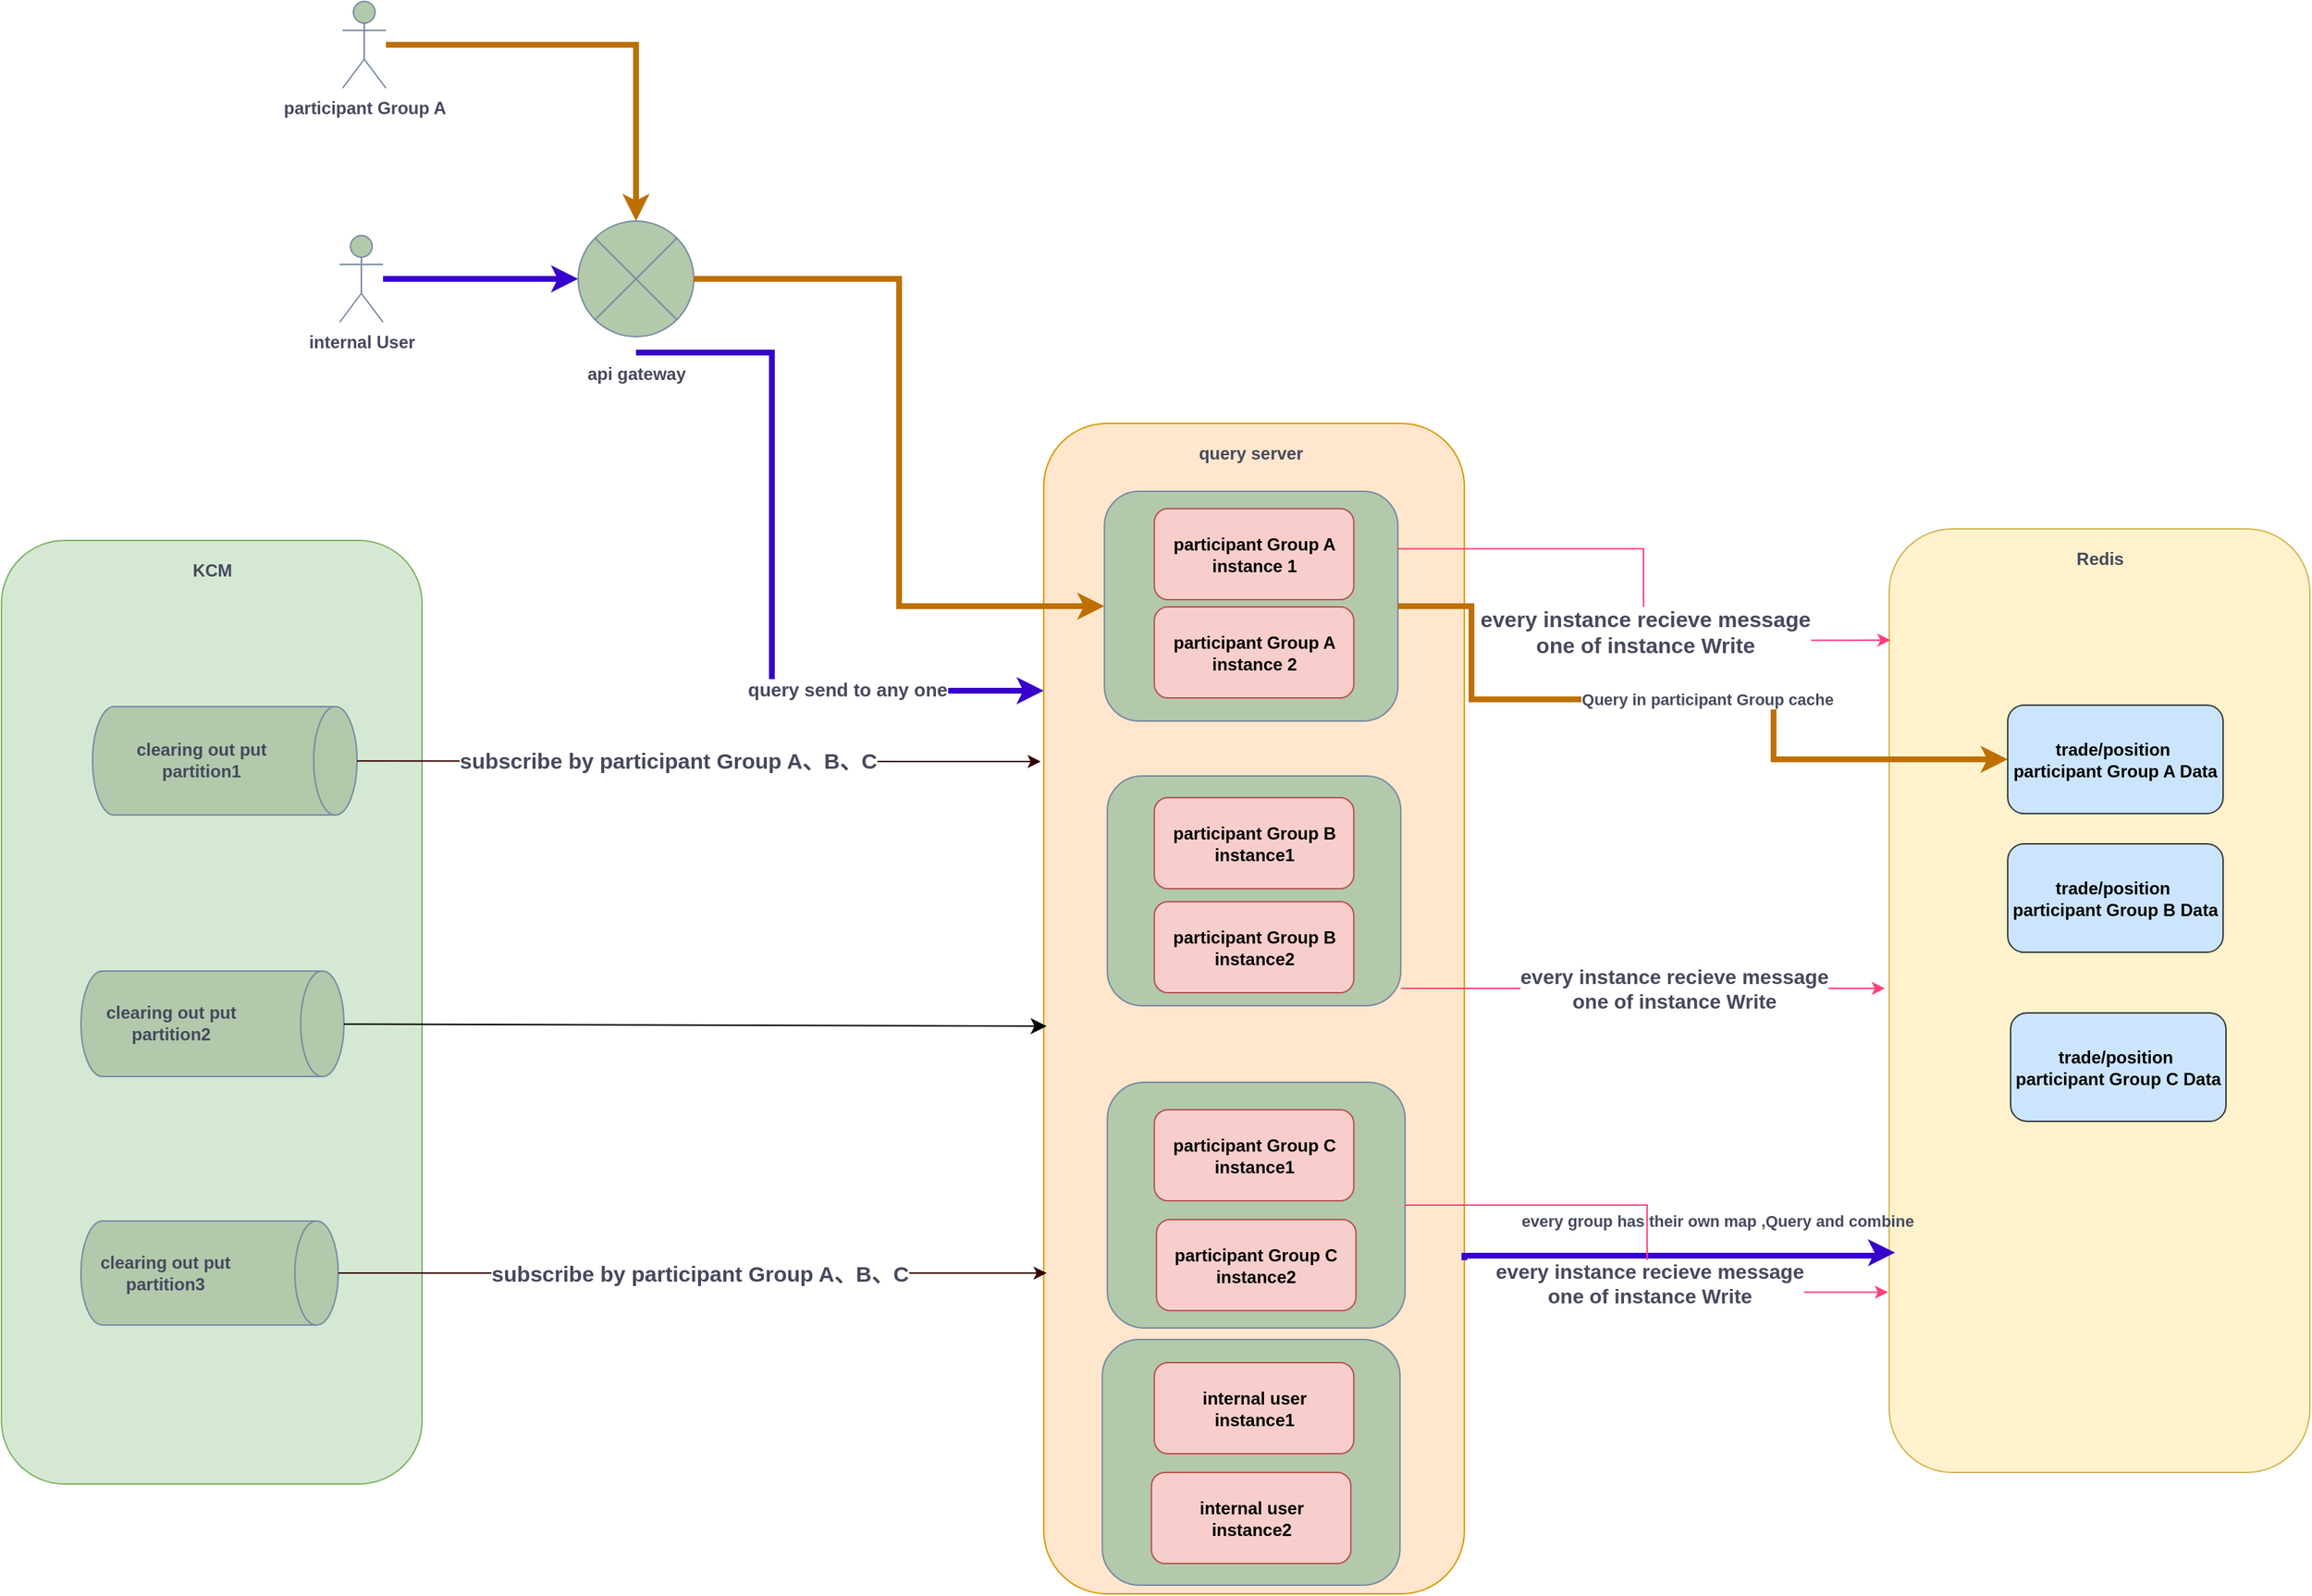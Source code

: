 <mxfile version="24.8.3">
  <diagram name="Copy of recieveKCM" id="2EJsEfAmggMtnAI3iPWr">
    <mxGraphModel dx="1674" dy="2356" grid="0" gridSize="10" guides="1" tooltips="1" connect="1" arrows="1" fold="1" page="0" pageScale="1" pageWidth="850" pageHeight="1100" math="0" shadow="0">
      <root>
        <mxCell id="M6_-3m2SQkEvxoRmAAAT-0" />
        <mxCell id="M6_-3m2SQkEvxoRmAAAT-1" parent="M6_-3m2SQkEvxoRmAAAT-0" />
        <mxCell id="M6_-3m2SQkEvxoRmAAAT-2" value="" style="rounded=1;whiteSpace=wrap;html=1;fillColor=#d5e8d4;strokeColor=#82b366;fontStyle=1" parent="M6_-3m2SQkEvxoRmAAAT-1" vertex="1">
          <mxGeometry x="719" y="-671" width="291" height="653" as="geometry" />
        </mxCell>
        <mxCell id="M6_-3m2SQkEvxoRmAAAT-3" value="KCM" style="text;html=1;align=center;verticalAlign=middle;whiteSpace=wrap;rounded=0;fontColor=#46495D;fontStyle=1" parent="M6_-3m2SQkEvxoRmAAAT-1" vertex="1">
          <mxGeometry x="834.5" y="-665" width="60" height="30" as="geometry" />
        </mxCell>
        <mxCell id="M6_-3m2SQkEvxoRmAAAT-4" value="" style="shape=cylinder3;whiteSpace=wrap;html=1;boundedLbl=1;backgroundOutline=1;size=15;strokeColor=#788AA3;fontColor=#46495D;fillColor=#B2C9AB;rotation=90;fontStyle=1" parent="M6_-3m2SQkEvxoRmAAAT-1" vertex="1">
          <mxGeometry x="836" y="-610" width="75" height="183" as="geometry" />
        </mxCell>
        <mxCell id="M6_-3m2SQkEvxoRmAAAT-5" value="" style="shape=cylinder3;whiteSpace=wrap;html=1;boundedLbl=1;backgroundOutline=1;size=15;strokeColor=#788AA3;fontColor=#46495D;fillColor=#B2C9AB;rotation=90;fontStyle=1" parent="M6_-3m2SQkEvxoRmAAAT-1" vertex="1">
          <mxGeometry x="828.5" y="-427.5" width="73" height="182" as="geometry" />
        </mxCell>
        <mxCell id="M6_-3m2SQkEvxoRmAAAT-6" value="" style="shape=cylinder3;whiteSpace=wrap;html=1;boundedLbl=1;backgroundOutline=1;size=15;strokeColor=#788AA3;fontColor=#46495D;fillColor=#B2C9AB;rotation=90;fontStyle=1" parent="M6_-3m2SQkEvxoRmAAAT-1" vertex="1">
          <mxGeometry x="827" y="-253" width="72" height="178" as="geometry" />
        </mxCell>
        <mxCell id="M6_-3m2SQkEvxoRmAAAT-7" value="&lt;span&gt;clearing out put partition1&lt;/span&gt;" style="text;html=1;align=center;verticalAlign=middle;whiteSpace=wrap;rounded=0;fontColor=#46495D;fontStyle=1" parent="M6_-3m2SQkEvxoRmAAAT-1" vertex="1">
          <mxGeometry x="811" y="-535" width="93" height="31" as="geometry" />
        </mxCell>
        <mxCell id="M6_-3m2SQkEvxoRmAAAT-8" value="&lt;span&gt;clearing out put partition2&lt;/span&gt;" style="text;html=1;align=center;verticalAlign=middle;whiteSpace=wrap;rounded=0;fontColor=#46495D;fontStyle=1" parent="M6_-3m2SQkEvxoRmAAAT-1" vertex="1">
          <mxGeometry x="790" y="-352.5" width="93" height="31" as="geometry" />
        </mxCell>
        <mxCell id="M6_-3m2SQkEvxoRmAAAT-9" value="&lt;span&gt;clearing out put partition3&lt;/span&gt;" style="text;html=1;align=center;verticalAlign=middle;whiteSpace=wrap;rounded=0;fontColor=#46495D;fontStyle=1" parent="M6_-3m2SQkEvxoRmAAAT-1" vertex="1">
          <mxGeometry x="786" y="-179.5" width="93" height="31" as="geometry" />
        </mxCell>
        <mxCell id="M6_-3m2SQkEvxoRmAAAT-10" value="" style="rounded=1;whiteSpace=wrap;html=1;fillColor=#ffe6cc;strokeColor=#d79b00;fontStyle=1" parent="M6_-3m2SQkEvxoRmAAAT-1" vertex="1">
          <mxGeometry x="1440.09" y="-752" width="291" height="810" as="geometry" />
        </mxCell>
        <mxCell id="M6_-3m2SQkEvxoRmAAAT-11" value="query server" style="text;html=1;align=center;verticalAlign=middle;whiteSpace=wrap;rounded=0;fontColor=#46495D;fontStyle=1" parent="M6_-3m2SQkEvxoRmAAAT-1" vertex="1">
          <mxGeometry x="1520.09" y="-746" width="127" height="30" as="geometry" />
        </mxCell>
        <mxCell id="M6_-3m2SQkEvxoRmAAAT-12" style="edgeStyle=orthogonalEdgeStyle;rounded=0;orthogonalLoop=1;jettySize=auto;html=1;entryX=0;entryY=0.5;entryDx=0;entryDy=0;strokeColor=#3700CC;fontColor=#46495D;fillColor=#6a00ff;strokeWidth=4;align=center;verticalAlign=middle;fontFamily=Helvetica;fontSize=11;labelBackgroundColor=default;endArrow=classic;fontStyle=1" parent="M6_-3m2SQkEvxoRmAAAT-1" source="M6_-3m2SQkEvxoRmAAAT-13" target="M6_-3m2SQkEvxoRmAAAT-16" edge="1">
          <mxGeometry relative="1" as="geometry" />
        </mxCell>
        <mxCell id="M6_-3m2SQkEvxoRmAAAT-13" value="internal User" style="shape=umlActor;verticalLabelPosition=bottom;verticalAlign=top;html=1;outlineConnect=0;strokeColor=#788AA3;fontColor=#46495D;fillColor=#B2C9AB;fontStyle=1" parent="M6_-3m2SQkEvxoRmAAAT-1" vertex="1">
          <mxGeometry x="953" y="-882" width="30" height="60" as="geometry" />
        </mxCell>
        <mxCell id="M6_-3m2SQkEvxoRmAAAT-14" style="edgeStyle=orthogonalEdgeStyle;rounded=0;orthogonalLoop=1;jettySize=auto;html=1;strokeColor=#BD7000;fontColor=#46495D;fillColor=#f0a30a;strokeWidth=4;fontStyle=1" parent="M6_-3m2SQkEvxoRmAAAT-1" source="M6_-3m2SQkEvxoRmAAAT-15" target="M6_-3m2SQkEvxoRmAAAT-16" edge="1">
          <mxGeometry relative="1" as="geometry" />
        </mxCell>
        <mxCell id="M6_-3m2SQkEvxoRmAAAT-15" value="participant Group A" style="shape=umlActor;verticalLabelPosition=bottom;verticalAlign=top;html=1;outlineConnect=0;strokeColor=#788AA3;fontColor=#46495D;fillColor=#B2C9AB;fontStyle=1" parent="M6_-3m2SQkEvxoRmAAAT-1" vertex="1">
          <mxGeometry x="955" y="-1044" width="30" height="60" as="geometry" />
        </mxCell>
        <mxCell id="M6_-3m2SQkEvxoRmAAAT-16" value="" style="shape=sumEllipse;perimeter=ellipsePerimeter;whiteSpace=wrap;html=1;backgroundOutline=1;strokeColor=#788AA3;fontColor=#46495D;fillColor=#B2C9AB;fontStyle=1" parent="M6_-3m2SQkEvxoRmAAAT-1" vertex="1">
          <mxGeometry x="1118" y="-892" width="80" height="80" as="geometry" />
        </mxCell>
        <mxCell id="M6_-3m2SQkEvxoRmAAAT-17" value="api gateway" style="text;html=1;align=center;verticalAlign=middle;whiteSpace=wrap;rounded=0;fontColor=#46495D;fontStyle=1" parent="M6_-3m2SQkEvxoRmAAAT-1" vertex="1">
          <mxGeometry x="1098.5" y="-801" width="119" height="30" as="geometry" />
        </mxCell>
        <mxCell id="M6_-3m2SQkEvxoRmAAAT-18" style="edgeStyle=orthogonalEdgeStyle;rounded=0;orthogonalLoop=1;jettySize=auto;html=1;strokeColor=#330000;fontColor=#46495D;fillColor=#B2C9AB;fontStyle=0;entryX=0.007;entryY=0.726;entryDx=0;entryDy=0;entryPerimeter=0;" parent="M6_-3m2SQkEvxoRmAAAT-1" source="M6_-3m2SQkEvxoRmAAAT-6" target="M6_-3m2SQkEvxoRmAAAT-10" edge="1">
          <mxGeometry relative="1" as="geometry">
            <mxPoint x="1462" y="-163" as="targetPoint" />
            <Array as="points" />
          </mxGeometry>
        </mxCell>
        <mxCell id="M6_-3m2SQkEvxoRmAAAT-19" value="&lt;font style=&quot;font-size: 15px;&quot;&gt;subscribe by participant Group A、B、C&lt;/font&gt;" style="edgeLabel;html=1;align=center;verticalAlign=middle;resizable=0;points=[];strokeColor=#788AA3;fontColor=#46495D;fillColor=#B2C9AB;fontStyle=1" parent="M6_-3m2SQkEvxoRmAAAT-18" vertex="1" connectable="0">
          <mxGeometry x="-0.35" y="-2" relative="1" as="geometry">
            <mxPoint x="90" y="-2" as="offset" />
          </mxGeometry>
        </mxCell>
        <mxCell id="M6_-3m2SQkEvxoRmAAAT-20" style="edgeStyle=orthogonalEdgeStyle;rounded=0;orthogonalLoop=1;jettySize=auto;html=1;strokeColor=#330000;fontColor=#46495D;fillColor=#B2C9AB;fontStyle=1;" parent="M6_-3m2SQkEvxoRmAAAT-1" source="M6_-3m2SQkEvxoRmAAAT-4" edge="1">
          <mxGeometry relative="1" as="geometry">
            <mxPoint x="1438" y="-518" as="targetPoint" />
            <Array as="points">
              <mxPoint x="1415" y="-518" />
            </Array>
          </mxGeometry>
        </mxCell>
        <mxCell id="M6_-3m2SQkEvxoRmAAAT-21" value="&lt;span style=&quot;font-size: 15px;&quot;&gt;subscribe by participant Group A、B、C&lt;/span&gt;" style="edgeLabel;html=1;align=center;verticalAlign=middle;resizable=0;points=[];strokeColor=#788AA3;fontColor=#46495D;fillColor=#B2C9AB;fontStyle=1" parent="M6_-3m2SQkEvxoRmAAAT-20" vertex="1" connectable="0">
          <mxGeometry x="-0.408" y="-1" relative="1" as="geometry">
            <mxPoint x="75" y="-2" as="offset" />
          </mxGeometry>
        </mxCell>
        <mxCell id="M6_-3m2SQkEvxoRmAAAT-24" value="" style="rounded=1;whiteSpace=wrap;html=1;fillColor=#fff2cc;strokeColor=#d6b656;fontStyle=1" parent="M6_-3m2SQkEvxoRmAAAT-1" vertex="1">
          <mxGeometry x="2025" y="-679" width="291" height="653" as="geometry" />
        </mxCell>
        <mxCell id="M6_-3m2SQkEvxoRmAAAT-25" value="Redis" style="text;html=1;align=center;verticalAlign=middle;whiteSpace=wrap;rounded=0;fontColor=#46495D;fontStyle=1" parent="M6_-3m2SQkEvxoRmAAAT-1" vertex="1">
          <mxGeometry x="2140.5" y="-673" width="60" height="30" as="geometry" />
        </mxCell>
        <mxCell id="M6_-3m2SQkEvxoRmAAAT-26" value="&lt;span style=&quot;text-wrap: nowrap;&quot;&gt;trade/position&amp;nbsp;&lt;br&gt;&lt;/span&gt;&lt;span style=&quot;text-wrap: nowrap;&quot;&gt;participant Group B Data&lt;/span&gt;&lt;span style=&quot;text-wrap: nowrap;&quot;&gt;&lt;br&gt;&lt;/span&gt;" style="rounded=1;whiteSpace=wrap;html=1;strokeColor=#36393d;fillColor=#cce5ff;fontStyle=1" parent="M6_-3m2SQkEvxoRmAAAT-1" vertex="1">
          <mxGeometry x="2107" y="-461" width="149" height="75" as="geometry" />
        </mxCell>
        <mxCell id="M6_-3m2SQkEvxoRmAAAT-27" style="edgeStyle=orthogonalEdgeStyle;rounded=0;orthogonalLoop=1;jettySize=auto;html=1;strokeColor=#3700CC;fontColor=#46495D;fillColor=#6a00ff;strokeWidth=4;align=center;verticalAlign=middle;fontFamily=Helvetica;fontSize=11;labelBackgroundColor=default;endArrow=classic;exitX=0.5;exitY=0;exitDx=0;exitDy=0;fontStyle=1" parent="M6_-3m2SQkEvxoRmAAAT-1" source="M6_-3m2SQkEvxoRmAAAT-17" target="M6_-3m2SQkEvxoRmAAAT-10" edge="1">
          <mxGeometry relative="1" as="geometry">
            <mxPoint x="1177" y="-593" as="sourcePoint" />
            <mxPoint x="1331" y="-421" as="targetPoint" />
            <Array as="points">
              <mxPoint x="1252" y="-801" />
              <mxPoint x="1252" y="-567" />
            </Array>
          </mxGeometry>
        </mxCell>
        <mxCell id="M6_-3m2SQkEvxoRmAAAT-28" value="" style="edgeLabel;html=1;align=center;verticalAlign=middle;resizable=0;points=[];strokeColor=#788AA3;fontColor=#46495D;fillColor=#B2C9AB;fontStyle=1" parent="M6_-3m2SQkEvxoRmAAAT-27" vertex="1" connectable="0">
          <mxGeometry x="0.451" y="1" relative="1" as="geometry">
            <mxPoint as="offset" />
          </mxGeometry>
        </mxCell>
        <mxCell id="M6_-3m2SQkEvxoRmAAAT-29" value="&lt;font style=&quot;font-size: 13px;&quot;&gt;query send to any one&lt;/font&gt;" style="edgeLabel;html=1;align=center;verticalAlign=middle;resizable=0;points=[];strokeColor=#788AA3;fontColor=#46495D;fillColor=#B2C9AB;fontStyle=1" parent="M6_-3m2SQkEvxoRmAAAT-27" vertex="1" connectable="0">
          <mxGeometry x="0.473" y="1" relative="1" as="geometry">
            <mxPoint as="offset" />
          </mxGeometry>
        </mxCell>
        <mxCell id="M6_-3m2SQkEvxoRmAAAT-30" value="" style="rounded=1;whiteSpace=wrap;html=1;strokeColor=#788AA3;fontColor=#46495D;fillColor=#B2C9AB;fontStyle=1" parent="M6_-3m2SQkEvxoRmAAAT-1" vertex="1">
          <mxGeometry x="1484.09" y="-296" width="206" height="170" as="geometry" />
        </mxCell>
        <mxCell id="M6_-3m2SQkEvxoRmAAAT-31" value="&lt;span style=&quot;text-wrap: nowrap;&quot;&gt;participant Group C&lt;br&gt;instance1&lt;/span&gt;" style="rounded=1;whiteSpace=wrap;html=1;strokeColor=#b85450;fillColor=#f8cecc;fontStyle=1" parent="M6_-3m2SQkEvxoRmAAAT-1" vertex="1">
          <mxGeometry x="1516.59" y="-277" width="138" height="63" as="geometry" />
        </mxCell>
        <mxCell id="M6_-3m2SQkEvxoRmAAAT-32" value="&lt;span style=&quot;text-wrap: nowrap;&quot;&gt;participant Group C&lt;/span&gt;&lt;br style=&quot;text-wrap: nowrap;&quot;&gt;&lt;span style=&quot;text-wrap: nowrap;&quot;&gt;instance2&lt;/span&gt;" style="rounded=1;whiteSpace=wrap;html=1;strokeColor=#b85450;fillColor=#f8cecc;fontStyle=1" parent="M6_-3m2SQkEvxoRmAAAT-1" vertex="1">
          <mxGeometry x="1518.09" y="-201" width="138" height="63" as="geometry" />
        </mxCell>
        <mxCell id="M6_-3m2SQkEvxoRmAAAT-33" style="edgeStyle=orthogonalEdgeStyle;rounded=0;orthogonalLoop=1;jettySize=auto;html=1;strokeColor=#FF4079;fontColor=#46495D;fillColor=#ffff88;fontStyle=1" parent="M6_-3m2SQkEvxoRmAAAT-1" source="M6_-3m2SQkEvxoRmAAAT-35" edge="1">
          <mxGeometry relative="1" as="geometry">
            <mxPoint x="2022" y="-361" as="targetPoint" />
            <Array as="points">
              <mxPoint x="2014" y="-361" />
              <mxPoint x="2014" y="-361" />
            </Array>
          </mxGeometry>
        </mxCell>
        <mxCell id="M6_-3m2SQkEvxoRmAAAT-34" value="&lt;font style=&quot;font-size: 14px;&quot;&gt;every instance recieve message&lt;br&gt;one of instance Write&lt;/font&gt;" style="edgeLabel;html=1;align=center;verticalAlign=middle;resizable=0;points=[];strokeColor=#788AA3;fontColor=#46495D;fillColor=#B2C9AB;fontStyle=1" parent="M6_-3m2SQkEvxoRmAAAT-33" vertex="1" connectable="0">
          <mxGeometry x="0.12" relative="1" as="geometry">
            <mxPoint x="1" as="offset" />
          </mxGeometry>
        </mxCell>
        <mxCell id="M6_-3m2SQkEvxoRmAAAT-35" value="" style="rounded=1;whiteSpace=wrap;html=1;strokeColor=#788AA3;fontColor=#46495D;fillColor=#B2C9AB;fontStyle=1" parent="M6_-3m2SQkEvxoRmAAAT-1" vertex="1">
          <mxGeometry x="1484.09" y="-508" width="203" height="159" as="geometry" />
        </mxCell>
        <mxCell id="M6_-3m2SQkEvxoRmAAAT-36" value="&lt;span style=&quot;text-wrap: nowrap;&quot;&gt;participant Group B&lt;/span&gt;&lt;div&gt;&lt;span style=&quot;text-wrap: nowrap;&quot;&gt;instance1&lt;/span&gt;&lt;/div&gt;" style="rounded=1;whiteSpace=wrap;html=1;strokeColor=#b85450;fillColor=#f8cecc;fontStyle=1" parent="M6_-3m2SQkEvxoRmAAAT-1" vertex="1">
          <mxGeometry x="1516.59" y="-493" width="138" height="63" as="geometry" />
        </mxCell>
        <mxCell id="M6_-3m2SQkEvxoRmAAAT-37" value="&lt;span style=&quot;text-wrap: nowrap;&quot;&gt;participant Group B&lt;/span&gt;&lt;div&gt;&lt;span style=&quot;text-wrap: nowrap;&quot;&gt;instance2&lt;/span&gt;&lt;/div&gt;" style="rounded=1;whiteSpace=wrap;html=1;strokeColor=#b85450;fillColor=#f8cecc;fontStyle=1" parent="M6_-3m2SQkEvxoRmAAAT-1" vertex="1">
          <mxGeometry x="1516.59" y="-421" width="138" height="63" as="geometry" />
        </mxCell>
        <mxCell id="M6_-3m2SQkEvxoRmAAAT-38" value="" style="rounded=1;whiteSpace=wrap;html=1;strokeColor=#788AA3;fontColor=#46495D;fillColor=#B2C9AB;fontStyle=1" parent="M6_-3m2SQkEvxoRmAAAT-1" vertex="1">
          <mxGeometry x="1482.09" y="-705" width="203" height="159" as="geometry" />
        </mxCell>
        <mxCell id="M6_-3m2SQkEvxoRmAAAT-39" value="&lt;span style=&quot;text-wrap: nowrap;&quot;&gt;participant Group A&lt;/span&gt;&lt;br style=&quot;text-wrap: nowrap;&quot;&gt;&lt;span style=&quot;text-wrap: nowrap;&quot;&gt;instance 1&lt;/span&gt;" style="rounded=1;whiteSpace=wrap;html=1;strokeColor=#b85450;fillColor=#f8cecc;fontStyle=1" parent="M6_-3m2SQkEvxoRmAAAT-1" vertex="1">
          <mxGeometry x="1516.59" y="-693" width="138" height="63" as="geometry" />
        </mxCell>
        <mxCell id="M6_-3m2SQkEvxoRmAAAT-40" value="&lt;span style=&quot;text-wrap: nowrap;&quot;&gt;participant Group A&lt;br&gt;instance 2&lt;/span&gt;" style="rounded=1;whiteSpace=wrap;html=1;strokeColor=#b85450;fillColor=#f8cecc;fontStyle=1" parent="M6_-3m2SQkEvxoRmAAAT-1" vertex="1">
          <mxGeometry x="1516.59" y="-625" width="138" height="63" as="geometry" />
        </mxCell>
        <mxCell id="M6_-3m2SQkEvxoRmAAAT-41" style="edgeStyle=orthogonalEdgeStyle;rounded=0;orthogonalLoop=1;jettySize=auto;html=1;strokeColor=#BD7000;fontColor=#46495D;fillColor=#f0a30a;strokeWidth=4;exitX=1;exitY=0.5;exitDx=0;exitDy=0;entryX=0;entryY=0.5;entryDx=0;entryDy=0;fontStyle=1" parent="M6_-3m2SQkEvxoRmAAAT-1" source="M6_-3m2SQkEvxoRmAAAT-16" target="M6_-3m2SQkEvxoRmAAAT-38" edge="1">
          <mxGeometry relative="1" as="geometry">
            <mxPoint x="1089" y="-882" as="sourcePoint" />
            <mxPoint x="1262" y="-760" as="targetPoint" />
          </mxGeometry>
        </mxCell>
        <mxCell id="M6_-3m2SQkEvxoRmAAAT-42" style="edgeStyle=orthogonalEdgeStyle;rounded=0;orthogonalLoop=1;jettySize=auto;html=1;strokeColor=#BD7000;fontColor=#46495D;fillColor=#f0a30a;strokeWidth=4;exitX=1;exitY=0.5;exitDx=0;exitDy=0;fontStyle=1;entryX=0;entryY=0.5;entryDx=0;entryDy=0;" parent="M6_-3m2SQkEvxoRmAAAT-1" source="M6_-3m2SQkEvxoRmAAAT-38" target="M6_-3m2SQkEvxoRmAAAT-52" edge="1">
          <mxGeometry relative="1" as="geometry">
            <mxPoint x="1302" y="-720" as="sourcePoint" />
            <mxPoint x="2030" y="-561" as="targetPoint" />
            <Array as="points">
              <mxPoint x="1736" y="-561" />
              <mxPoint x="1945" y="-561" />
              <mxPoint x="1945" y="-519" />
            </Array>
          </mxGeometry>
        </mxCell>
        <mxCell id="M6_-3m2SQkEvxoRmAAAT-43" value="Query in participant Group cache" style="edgeLabel;html=1;align=center;verticalAlign=middle;resizable=0;points=[];strokeColor=#788AA3;fontColor=#46495D;fillColor=#B2C9AB;fontStyle=1" parent="M6_-3m2SQkEvxoRmAAAT-42" vertex="1" connectable="0">
          <mxGeometry x="0.053" relative="1" as="geometry">
            <mxPoint as="offset" />
          </mxGeometry>
        </mxCell>
        <mxCell id="M6_-3m2SQkEvxoRmAAAT-44" style="edgeStyle=orthogonalEdgeStyle;rounded=0;orthogonalLoop=1;jettySize=auto;html=1;entryX=0.014;entryY=0.767;entryDx=0;entryDy=0;strokeColor=#3700CC;fontColor=#46495D;fillColor=#6a00ff;strokeWidth=4;align=center;verticalAlign=middle;fontFamily=Helvetica;fontSize=11;labelBackgroundColor=default;endArrow=classic;entryPerimeter=0;fontStyle=1;exitX=1;exitY=0.715;exitDx=0;exitDy=0;exitPerimeter=0;" parent="M6_-3m2SQkEvxoRmAAAT-1" source="M6_-3m2SQkEvxoRmAAAT-10" target="M6_-3m2SQkEvxoRmAAAT-24" edge="1">
          <mxGeometry relative="1" as="geometry">
            <mxPoint x="1788" y="-176" as="sourcePoint" />
            <mxPoint x="1967" y="-178" as="targetPoint" />
            <Array as="points">
              <mxPoint x="1731" y="-176" />
              <mxPoint x="2017" y="-176" />
              <mxPoint x="2017" y="-178" />
            </Array>
          </mxGeometry>
        </mxCell>
        <mxCell id="M6_-3m2SQkEvxoRmAAAT-45" value="" style="edgeLabel;html=1;align=center;verticalAlign=middle;resizable=0;points=[];strokeColor=#788AA3;fontColor=#46495D;fillColor=#B2C9AB;fontStyle=1" parent="M6_-3m2SQkEvxoRmAAAT-44" vertex="1" connectable="0">
          <mxGeometry x="-0.129" relative="1" as="geometry">
            <mxPoint x="-1" as="offset" />
          </mxGeometry>
        </mxCell>
        <mxCell id="M6_-3m2SQkEvxoRmAAAT-46" style="edgeStyle=orthogonalEdgeStyle;rounded=0;orthogonalLoop=1;jettySize=auto;html=1;entryX=-0.003;entryY=0.809;entryDx=0;entryDy=0;strokeColor=#FF4079;fontColor=#46495D;fillColor=#ffff88;exitX=1;exitY=0.5;exitDx=0;exitDy=0;entryPerimeter=0;fontStyle=1" parent="M6_-3m2SQkEvxoRmAAAT-1" source="M6_-3m2SQkEvxoRmAAAT-30" target="M6_-3m2SQkEvxoRmAAAT-24" edge="1">
          <mxGeometry relative="1" as="geometry">
            <mxPoint x="1748" y="-351" as="sourcePoint" />
            <mxPoint x="2035" y="-506" as="targetPoint" />
          </mxGeometry>
        </mxCell>
        <mxCell id="M6_-3m2SQkEvxoRmAAAT-47" value="&lt;font style=&quot;font-size: 14px;&quot;&gt;every instance recieve message&lt;br&gt;one of instance Write&lt;/font&gt;" style="edgeLabel;html=1;align=center;verticalAlign=middle;resizable=0;points=[];strokeColor=#788AA3;fontColor=#46495D;fillColor=#B2C9AB;fontStyle=1" parent="M6_-3m2SQkEvxoRmAAAT-46" vertex="1" connectable="0">
          <mxGeometry x="0.12" relative="1" as="geometry">
            <mxPoint x="1" as="offset" />
          </mxGeometry>
        </mxCell>
        <mxCell id="M6_-3m2SQkEvxoRmAAAT-48" style="edgeStyle=orthogonalEdgeStyle;rounded=0;orthogonalLoop=1;jettySize=auto;html=1;entryX=0.003;entryY=0.118;entryDx=0;entryDy=0;strokeColor=#FF4079;fontColor=#46495D;fillColor=#ffff88;exitX=1;exitY=0.25;exitDx=0;exitDy=0;entryPerimeter=0;fontStyle=1" parent="M6_-3m2SQkEvxoRmAAAT-1" source="M6_-3m2SQkEvxoRmAAAT-38" target="M6_-3m2SQkEvxoRmAAAT-24" edge="1">
          <mxGeometry relative="1" as="geometry">
            <mxPoint x="1748" y="-351" as="sourcePoint" />
            <mxPoint x="2035" y="-506" as="targetPoint" />
          </mxGeometry>
        </mxCell>
        <mxCell id="M6_-3m2SQkEvxoRmAAAT-49" value="&lt;font style=&quot;font-size: 15px;&quot;&gt;every instance recieve message&lt;br&gt;one of instance Write&lt;/font&gt;" style="edgeLabel;html=1;align=center;verticalAlign=middle;resizable=0;points=[];strokeColor=#788AA3;fontColor=#46495D;fillColor=#B2C9AB;fontStyle=1" parent="M6_-3m2SQkEvxoRmAAAT-48" vertex="1" connectable="0">
          <mxGeometry x="0.12" relative="1" as="geometry">
            <mxPoint x="1" as="offset" />
          </mxGeometry>
        </mxCell>
        <mxCell id="M6_-3m2SQkEvxoRmAAAT-50" value="&lt;span style=&quot;font-size: 11px;&quot;&gt;every group has their own map ,Query and combine&lt;/span&gt;" style="text;html=1;align=center;verticalAlign=middle;resizable=0;points=[];autosize=1;strokeColor=none;fillColor=none;fontColor=#46495D;fontStyle=1" parent="M6_-3m2SQkEvxoRmAAAT-1" vertex="1">
          <mxGeometry x="1770" y="-213" width="271" height="26" as="geometry" />
        </mxCell>
        <mxCell id="M6_-3m2SQkEvxoRmAAAT-52" value="&lt;span style=&quot;text-wrap: nowrap;&quot;&gt;trade/position&amp;nbsp;&lt;br&gt;participant Group A Data&lt;/span&gt;" style="rounded=1;whiteSpace=wrap;html=1;strokeColor=#36393d;fillColor=#cce5ff;fontStyle=1" parent="M6_-3m2SQkEvxoRmAAAT-1" vertex="1">
          <mxGeometry x="2107" y="-557" width="149" height="75" as="geometry" />
        </mxCell>
        <mxCell id="M6_-3m2SQkEvxoRmAAAT-53" value="&lt;span style=&quot;text-wrap: nowrap;&quot;&gt;trade/position&amp;nbsp;&lt;br&gt;&lt;/span&gt;&lt;span style=&quot;text-wrap: nowrap;&quot;&gt;participant Group C Data&lt;/span&gt;&lt;span style=&quot;text-wrap: nowrap;&quot;&gt;&lt;br&gt;&lt;/span&gt;" style="rounded=1;whiteSpace=wrap;html=1;strokeColor=#36393d;fillColor=#cce5ff;fontStyle=1" parent="M6_-3m2SQkEvxoRmAAAT-1" vertex="1">
          <mxGeometry x="2109" y="-344" width="149" height="75" as="geometry" />
        </mxCell>
        <mxCell id="M6_-3m2SQkEvxoRmAAAT-54" value="" style="rounded=1;whiteSpace=wrap;html=1;strokeColor=#788AA3;fontColor=#46495D;fillColor=#B2C9AB;fontStyle=1" parent="M6_-3m2SQkEvxoRmAAAT-1" vertex="1">
          <mxGeometry x="1480.59" y="-118" width="206" height="170" as="geometry" />
        </mxCell>
        <mxCell id="M6_-3m2SQkEvxoRmAAAT-55" value="&lt;span style=&quot;text-wrap: nowrap;&quot;&gt;internal user&lt;br&gt;instance1&lt;/span&gt;" style="rounded=1;whiteSpace=wrap;html=1;strokeColor=#b85450;fillColor=#f8cecc;fontStyle=1" parent="M6_-3m2SQkEvxoRmAAAT-1" vertex="1">
          <mxGeometry x="1516.59" y="-102" width="138" height="63" as="geometry" />
        </mxCell>
        <mxCell id="M6_-3m2SQkEvxoRmAAAT-56" value="&lt;span style=&quot;text-wrap: nowrap;&quot;&gt;internal user&lt;/span&gt;&lt;br style=&quot;text-wrap: nowrap;&quot;&gt;&lt;span style=&quot;text-wrap: nowrap;&quot;&gt;instance2&lt;/span&gt;" style="rounded=1;whiteSpace=wrap;html=1;strokeColor=#b85450;fillColor=#f8cecc;fontStyle=1" parent="M6_-3m2SQkEvxoRmAAAT-1" vertex="1">
          <mxGeometry x="1514.59" y="-26" width="138" height="63" as="geometry" />
        </mxCell>
        <mxCell id="KhiKMewJtcw4rjyNLkzX-0" style="edgeStyle=none;curved=1;rounded=0;orthogonalLoop=1;jettySize=auto;html=1;entryX=0.007;entryY=0.515;entryDx=0;entryDy=0;entryPerimeter=0;fontSize=12;startSize=8;endSize=8;" edge="1" parent="M6_-3m2SQkEvxoRmAAAT-1" source="M6_-3m2SQkEvxoRmAAAT-5" target="M6_-3m2SQkEvxoRmAAAT-10">
          <mxGeometry relative="1" as="geometry" />
        </mxCell>
      </root>
    </mxGraphModel>
  </diagram>
</mxfile>
